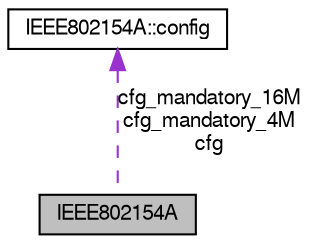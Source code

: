 digraph G
{
  edge [fontname="FreeSans",fontsize="10",labelfontname="FreeSans",labelfontsize="10"];
  node [fontname="FreeSans",fontsize="10",shape=record];
  Node1 [label="IEEE802154A",height=0.2,width=0.4,color="black", fillcolor="grey75", style="filled" fontcolor="black"];
  Node2 -> Node1 [dir=back,color="darkorchid3",fontsize="10",style="dashed",label="cfg_mandatory_16M\ncfg_mandatory_4M\ncfg",fontname="FreeSans"];
  Node2 [label="IEEE802154A::config",height=0.2,width=0.4,color="black", fillcolor="white", style="filled",URL="$a00050.html",tooltip="currently unused"];
}
